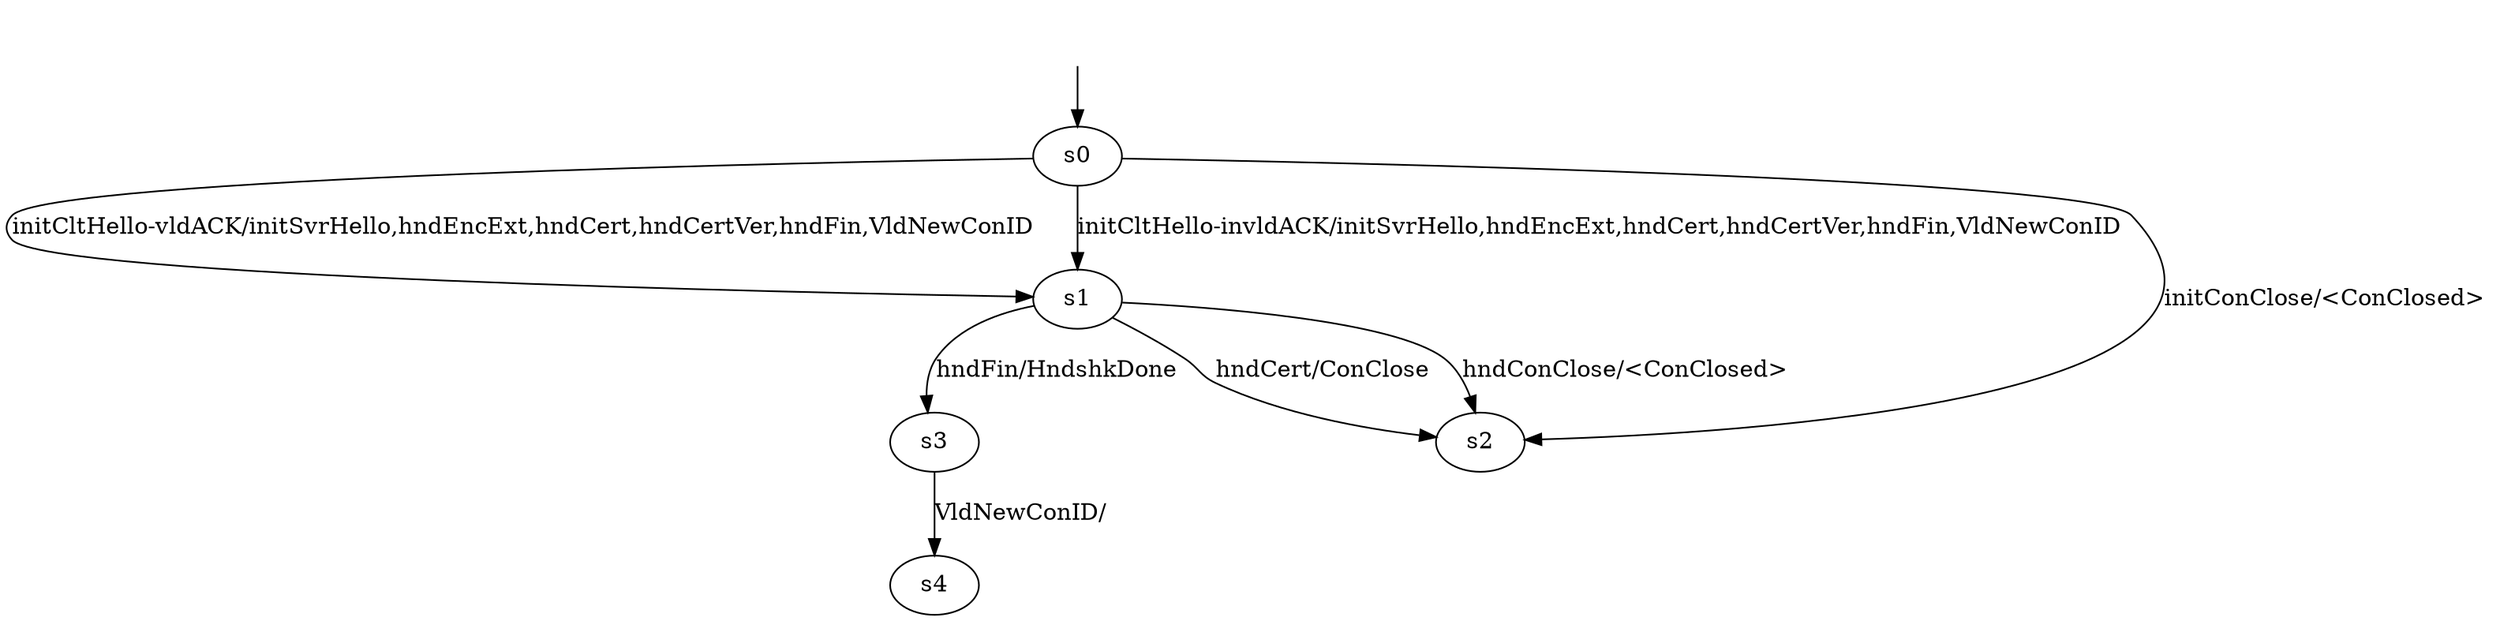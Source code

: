 digraph "quinnModels/quinn-B-BWRCA-CS-0/learnedModel" {
s0 [label=s0];
s1 [label=s1];
s2 [label=s2];
s3 [label=s3];
s4 [label=s4];
s0 -> s2  [label="initConClose/<ConClosed> "];
s0 -> s1  [label="initCltHello-vldACK/initSvrHello,hndEncExt,hndCert,hndCertVer,hndFin,VldNewConID "];
s0 -> s1  [label="initCltHello-invldACK/initSvrHello,hndEncExt,hndCert,hndCertVer,hndFin,VldNewConID "];
s1 -> s3  [label="hndFin/HndshkDone "];
s1 -> s2  [label="hndConClose/<ConClosed> "];
s1 -> s2  [label="hndCert/ConClose "];
s3 -> s4  [label="VldNewConID/ "];
__start0 [label="", shape=none];
__start0 -> s0  [label=""];
}
